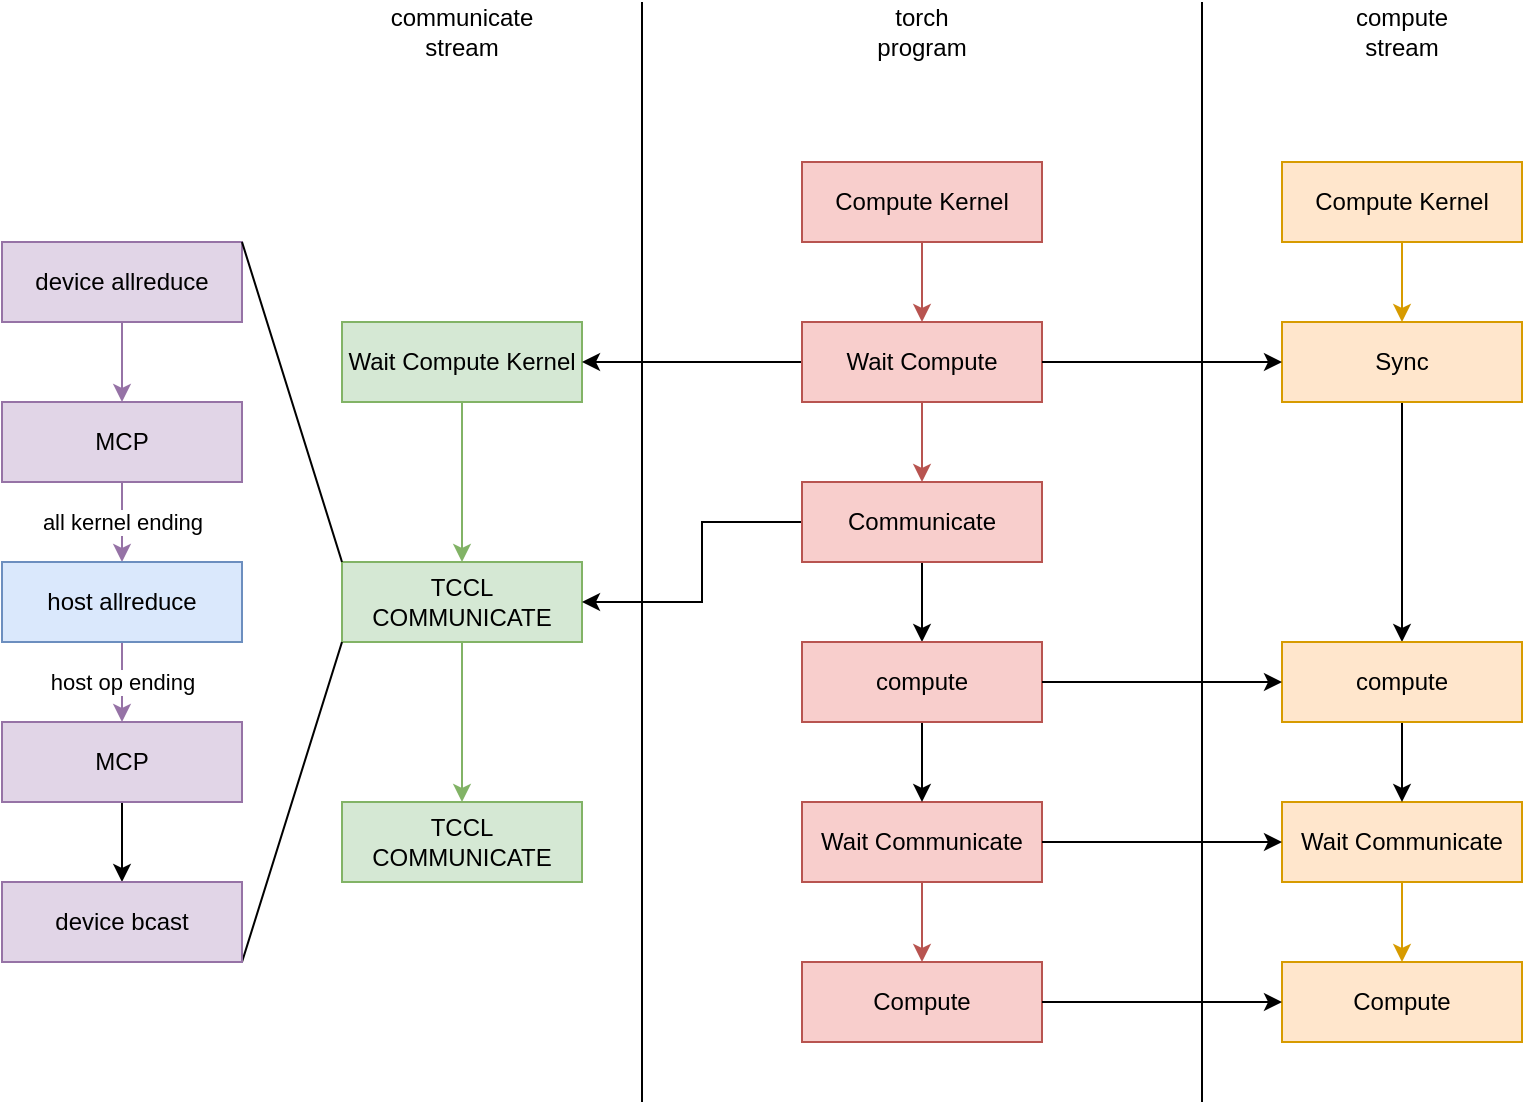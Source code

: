 <mxfile version="20.8.23" type="github">
  <diagram name="Page-1" id="evR2WpcKhbSjpmel14RK">
    <mxGraphModel dx="2074" dy="1099" grid="1" gridSize="10" guides="1" tooltips="1" connect="1" arrows="1" fold="1" page="1" pageScale="1" pageWidth="850" pageHeight="1100" math="0" shadow="0">
      <root>
        <mxCell id="0" />
        <mxCell id="1" parent="0" />
        <mxCell id="UVvk1TwP4h5ap9DMddXs-1" value="" style="edgeStyle=orthogonalEdgeStyle;rounded=0;orthogonalLoop=1;jettySize=auto;html=1;fillColor=#d5e8d4;strokeColor=#82b366;" parent="1" source="UVvk1TwP4h5ap9DMddXs-2" target="UVvk1TwP4h5ap9DMddXs-10" edge="1">
          <mxGeometry relative="1" as="geometry" />
        </mxCell>
        <mxCell id="UVvk1TwP4h5ap9DMddXs-2" value="Wait Compute Kernel" style="rounded=0;whiteSpace=wrap;html=1;fillColor=#d5e8d4;strokeColor=#82b366;" parent="1" vertex="1">
          <mxGeometry x="210" y="240" width="120" height="40" as="geometry" />
        </mxCell>
        <mxCell id="UVvk1TwP4h5ap9DMddXs-3" value="" style="edgeStyle=orthogonalEdgeStyle;rounded=0;orthogonalLoop=1;jettySize=auto;html=1;fillColor=#ffe6cc;strokeColor=#d79b00;" parent="1" source="UVvk1TwP4h5ap9DMddXs-4" target="UVvk1TwP4h5ap9DMddXs-8" edge="1">
          <mxGeometry relative="1" as="geometry" />
        </mxCell>
        <mxCell id="UVvk1TwP4h5ap9DMddXs-4" value="Compute Kernel" style="rounded=0;whiteSpace=wrap;html=1;fillColor=#ffe6cc;strokeColor=#d79b00;" parent="1" vertex="1">
          <mxGeometry x="680" y="160" width="120" height="40" as="geometry" />
        </mxCell>
        <mxCell id="UVvk1TwP4h5ap9DMddXs-5" value="" style="endArrow=none;html=1;rounded=0;" parent="1" edge="1">
          <mxGeometry width="50" height="50" relative="1" as="geometry">
            <mxPoint x="640" y="630" as="sourcePoint" />
            <mxPoint x="640" y="80" as="targetPoint" />
          </mxGeometry>
        </mxCell>
        <mxCell id="yjfkKn1GX8kxz8GeF4Fp-6" value="" style="edgeStyle=orthogonalEdgeStyle;rounded=0;orthogonalLoop=1;jettySize=auto;html=1;" edge="1" parent="1" source="UVvk1TwP4h5ap9DMddXs-8" target="yjfkKn1GX8kxz8GeF4Fp-5">
          <mxGeometry relative="1" as="geometry" />
        </mxCell>
        <mxCell id="UVvk1TwP4h5ap9DMddXs-8" value="Sync" style="rounded=0;whiteSpace=wrap;html=1;fillColor=#ffe6cc;strokeColor=#d79b00;" parent="1" vertex="1">
          <mxGeometry x="680" y="240" width="120" height="40" as="geometry" />
        </mxCell>
        <mxCell id="UVvk1TwP4h5ap9DMddXs-9" value="" style="edgeStyle=orthogonalEdgeStyle;rounded=0;orthogonalLoop=1;jettySize=auto;html=1;fillColor=#d5e8d4;strokeColor=#82b366;" parent="1" source="UVvk1TwP4h5ap9DMddXs-10" target="UVvk1TwP4h5ap9DMddXs-14" edge="1">
          <mxGeometry relative="1" as="geometry" />
        </mxCell>
        <mxCell id="UVvk1TwP4h5ap9DMddXs-10" value="TCCL COMMUNICATE" style="rounded=0;whiteSpace=wrap;html=1;fillColor=#d5e8d4;strokeColor=#82b366;" parent="1" vertex="1">
          <mxGeometry x="210" y="360" width="120" height="40" as="geometry" />
        </mxCell>
        <mxCell id="UVvk1TwP4h5ap9DMddXs-11" value="" style="edgeStyle=orthogonalEdgeStyle;rounded=0;orthogonalLoop=1;jettySize=auto;html=1;fillColor=#ffe6cc;strokeColor=#d79b00;" parent="1" source="UVvk1TwP4h5ap9DMddXs-12" target="UVvk1TwP4h5ap9DMddXs-15" edge="1">
          <mxGeometry relative="1" as="geometry" />
        </mxCell>
        <mxCell id="UVvk1TwP4h5ap9DMddXs-12" value="Wait Communicate" style="rounded=0;whiteSpace=wrap;html=1;fillColor=#ffe6cc;strokeColor=#d79b00;" parent="1" vertex="1">
          <mxGeometry x="680" y="480" width="120" height="40" as="geometry" />
        </mxCell>
        <mxCell id="UVvk1TwP4h5ap9DMddXs-14" value="TCCL COMMUNICATE" style="rounded=0;whiteSpace=wrap;html=1;fillColor=#d5e8d4;strokeColor=#82b366;" parent="1" vertex="1">
          <mxGeometry x="210" y="480" width="120" height="40" as="geometry" />
        </mxCell>
        <mxCell id="UVvk1TwP4h5ap9DMddXs-15" value="Compute" style="rounded=0;whiteSpace=wrap;html=1;fillColor=#ffe6cc;strokeColor=#d79b00;" parent="1" vertex="1">
          <mxGeometry x="680" y="560" width="120" height="40" as="geometry" />
        </mxCell>
        <mxCell id="UVvk1TwP4h5ap9DMddXs-16" value="communicate&lt;br&gt;stream" style="text;html=1;strokeColor=none;fillColor=none;align=center;verticalAlign=middle;whiteSpace=wrap;rounded=0;" parent="1" vertex="1">
          <mxGeometry x="240" y="80" width="60" height="30" as="geometry" />
        </mxCell>
        <mxCell id="UVvk1TwP4h5ap9DMddXs-17" value="compute&lt;br&gt;stream" style="text;html=1;strokeColor=none;fillColor=none;align=center;verticalAlign=middle;whiteSpace=wrap;rounded=0;" parent="1" vertex="1">
          <mxGeometry x="710" y="80" width="60" height="30" as="geometry" />
        </mxCell>
        <mxCell id="UVvk1TwP4h5ap9DMddXs-18" value="" style="edgeStyle=orthogonalEdgeStyle;rounded=0;orthogonalLoop=1;jettySize=auto;html=1;fillColor=#e1d5e7;strokeColor=#9673a6;" parent="1" source="UVvk1TwP4h5ap9DMddXs-19" target="UVvk1TwP4h5ap9DMddXs-21" edge="1">
          <mxGeometry relative="1" as="geometry" />
        </mxCell>
        <mxCell id="UVvk1TwP4h5ap9DMddXs-19" value="device allreduce" style="rounded=0;whiteSpace=wrap;html=1;fillColor=#e1d5e7;strokeColor=#9673a6;" parent="1" vertex="1">
          <mxGeometry x="40" y="200" width="120" height="40" as="geometry" />
        </mxCell>
        <mxCell id="UVvk1TwP4h5ap9DMddXs-20" value="all kernel ending" style="edgeStyle=orthogonalEdgeStyle;rounded=0;orthogonalLoop=1;jettySize=auto;html=1;fillColor=#e1d5e7;strokeColor=#9673a6;" parent="1" source="UVvk1TwP4h5ap9DMddXs-21" target="UVvk1TwP4h5ap9DMddXs-23" edge="1">
          <mxGeometry relative="1" as="geometry" />
        </mxCell>
        <mxCell id="UVvk1TwP4h5ap9DMddXs-21" value="MCP" style="rounded=0;whiteSpace=wrap;html=1;fillColor=#e1d5e7;strokeColor=#9673a6;" parent="1" vertex="1">
          <mxGeometry x="40" y="280" width="120" height="40" as="geometry" />
        </mxCell>
        <mxCell id="UVvk1TwP4h5ap9DMddXs-22" value="host op ending" style="edgeStyle=orthogonalEdgeStyle;rounded=0;orthogonalLoop=1;jettySize=auto;html=1;fillColor=#e1d5e7;strokeColor=#9673a6;" parent="1" source="UVvk1TwP4h5ap9DMddXs-23" target="UVvk1TwP4h5ap9DMddXs-24" edge="1">
          <mxGeometry relative="1" as="geometry">
            <Array as="points">
              <mxPoint x="100" y="420" />
              <mxPoint x="100" y="420" />
            </Array>
          </mxGeometry>
        </mxCell>
        <mxCell id="UVvk1TwP4h5ap9DMddXs-23" value="host allreduce" style="rounded=0;whiteSpace=wrap;html=1;fillColor=#dae8fc;strokeColor=#6c8ebf;" parent="1" vertex="1">
          <mxGeometry x="40" y="360" width="120" height="40" as="geometry" />
        </mxCell>
        <mxCell id="UVvk1TwP4h5ap9DMddXs-45" value="" style="edgeStyle=orthogonalEdgeStyle;rounded=0;orthogonalLoop=1;jettySize=auto;html=1;" parent="1" source="UVvk1TwP4h5ap9DMddXs-24" target="UVvk1TwP4h5ap9DMddXs-44" edge="1">
          <mxGeometry relative="1" as="geometry" />
        </mxCell>
        <mxCell id="UVvk1TwP4h5ap9DMddXs-24" value="MCP" style="rounded=0;whiteSpace=wrap;html=1;fillColor=#e1d5e7;strokeColor=#9673a6;" parent="1" vertex="1">
          <mxGeometry x="40" y="440" width="120" height="40" as="geometry" />
        </mxCell>
        <mxCell id="UVvk1TwP4h5ap9DMddXs-25" value="" style="endArrow=none;html=1;rounded=0;entryX=0;entryY=0;entryDx=0;entryDy=0;exitX=1;exitY=0;exitDx=0;exitDy=0;" parent="1" source="UVvk1TwP4h5ap9DMddXs-19" target="UVvk1TwP4h5ap9DMddXs-10" edge="1">
          <mxGeometry width="50" height="50" relative="1" as="geometry">
            <mxPoint x="180" y="570" as="sourcePoint" />
            <mxPoint x="230" y="520" as="targetPoint" />
          </mxGeometry>
        </mxCell>
        <mxCell id="UVvk1TwP4h5ap9DMddXs-26" value="" style="endArrow=none;html=1;rounded=0;entryX=0;entryY=1;entryDx=0;entryDy=0;exitX=1;exitY=1;exitDx=0;exitDy=0;" parent="1" source="UVvk1TwP4h5ap9DMddXs-44" target="UVvk1TwP4h5ap9DMddXs-10" edge="1">
          <mxGeometry width="50" height="50" relative="1" as="geometry">
            <mxPoint x="100" y="210" as="sourcePoint" />
            <mxPoint x="220" y="370" as="targetPoint" />
          </mxGeometry>
        </mxCell>
        <mxCell id="UVvk1TwP4h5ap9DMddXs-27" value="" style="endArrow=none;html=1;rounded=0;" parent="1" edge="1">
          <mxGeometry width="50" height="50" relative="1" as="geometry">
            <mxPoint x="360" y="630" as="sourcePoint" />
            <mxPoint x="360" y="80" as="targetPoint" />
          </mxGeometry>
        </mxCell>
        <mxCell id="UVvk1TwP4h5ap9DMddXs-28" value="" style="edgeStyle=orthogonalEdgeStyle;rounded=0;orthogonalLoop=1;jettySize=auto;html=1;fillColor=#f8cecc;strokeColor=#b85450;" parent="1" source="UVvk1TwP4h5ap9DMddXs-29" target="UVvk1TwP4h5ap9DMddXs-31" edge="1">
          <mxGeometry relative="1" as="geometry" />
        </mxCell>
        <mxCell id="UVvk1TwP4h5ap9DMddXs-29" value="Compute Kernel" style="rounded=0;whiteSpace=wrap;html=1;fillColor=#f8cecc;strokeColor=#b85450;" parent="1" vertex="1">
          <mxGeometry x="440" y="160" width="120" height="40" as="geometry" />
        </mxCell>
        <mxCell id="UVvk1TwP4h5ap9DMddXs-30" value="" style="edgeStyle=orthogonalEdgeStyle;rounded=0;orthogonalLoop=1;jettySize=auto;html=1;fillColor=#f8cecc;strokeColor=#b85450;" parent="1" source="UVvk1TwP4h5ap9DMddXs-31" target="UVvk1TwP4h5ap9DMddXs-33" edge="1">
          <mxGeometry relative="1" as="geometry" />
        </mxCell>
        <mxCell id="UVvk1TwP4h5ap9DMddXs-36" value="" style="edgeStyle=orthogonalEdgeStyle;rounded=0;orthogonalLoop=1;jettySize=auto;html=1;" parent="1" source="UVvk1TwP4h5ap9DMddXs-31" target="UVvk1TwP4h5ap9DMddXs-2" edge="1">
          <mxGeometry relative="1" as="geometry" />
        </mxCell>
        <mxCell id="UVvk1TwP4h5ap9DMddXs-31" value="Wait Compute" style="rounded=0;whiteSpace=wrap;html=1;fillColor=#f8cecc;strokeColor=#b85450;" parent="1" vertex="1">
          <mxGeometry x="440" y="240" width="120" height="40" as="geometry" />
        </mxCell>
        <mxCell id="UVvk1TwP4h5ap9DMddXs-40" value="" style="edgeStyle=orthogonalEdgeStyle;rounded=0;orthogonalLoop=1;jettySize=auto;html=1;exitX=0;exitY=0.5;exitDx=0;exitDy=0;entryX=1;entryY=0.5;entryDx=0;entryDy=0;" parent="1" source="UVvk1TwP4h5ap9DMddXs-33" target="UVvk1TwP4h5ap9DMddXs-10" edge="1">
          <mxGeometry relative="1" as="geometry">
            <Array as="points">
              <mxPoint x="390" y="340" />
              <mxPoint x="390" y="380" />
            </Array>
          </mxGeometry>
        </mxCell>
        <mxCell id="yjfkKn1GX8kxz8GeF4Fp-3" value="" style="edgeStyle=orthogonalEdgeStyle;rounded=0;orthogonalLoop=1;jettySize=auto;html=1;" edge="1" parent="1" source="UVvk1TwP4h5ap9DMddXs-33" target="yjfkKn1GX8kxz8GeF4Fp-1">
          <mxGeometry relative="1" as="geometry" />
        </mxCell>
        <mxCell id="UVvk1TwP4h5ap9DMddXs-33" value="Communicate" style="rounded=0;whiteSpace=wrap;html=1;fillColor=#f8cecc;strokeColor=#b85450;" parent="1" vertex="1">
          <mxGeometry x="440" y="320" width="120" height="40" as="geometry" />
        </mxCell>
        <mxCell id="UVvk1TwP4h5ap9DMddXs-34" value="Compute" style="rounded=0;whiteSpace=wrap;html=1;fillColor=#f8cecc;strokeColor=#b85450;" parent="1" vertex="1">
          <mxGeometry x="440" y="560" width="120" height="40" as="geometry" />
        </mxCell>
        <mxCell id="UVvk1TwP4h5ap9DMddXs-39" value="" style="edgeStyle=orthogonalEdgeStyle;rounded=0;orthogonalLoop=1;jettySize=auto;html=1;fillColor=#f8cecc;strokeColor=#b85450;" parent="1" source="UVvk1TwP4h5ap9DMddXs-35" target="UVvk1TwP4h5ap9DMddXs-34" edge="1">
          <mxGeometry relative="1" as="geometry" />
        </mxCell>
        <mxCell id="UVvk1TwP4h5ap9DMddXs-35" value="Wait Communicate" style="rounded=0;whiteSpace=wrap;html=1;fillColor=#f8cecc;strokeColor=#b85450;" parent="1" vertex="1">
          <mxGeometry x="440" y="480" width="120" height="40" as="geometry" />
        </mxCell>
        <mxCell id="UVvk1TwP4h5ap9DMddXs-37" value="" style="edgeStyle=orthogonalEdgeStyle;rounded=0;orthogonalLoop=1;jettySize=auto;html=1;exitX=1;exitY=0.5;exitDx=0;exitDy=0;entryX=0;entryY=0.5;entryDx=0;entryDy=0;" parent="1" source="UVvk1TwP4h5ap9DMddXs-31" target="UVvk1TwP4h5ap9DMddXs-8" edge="1">
          <mxGeometry relative="1" as="geometry">
            <mxPoint x="450" y="270" as="sourcePoint" />
            <mxPoint x="340" y="270" as="targetPoint" />
            <Array as="points">
              <mxPoint x="620" y="260" />
              <mxPoint x="620" y="260" />
            </Array>
          </mxGeometry>
        </mxCell>
        <mxCell id="UVvk1TwP4h5ap9DMddXs-41" value="" style="edgeStyle=orthogonalEdgeStyle;rounded=0;orthogonalLoop=1;jettySize=auto;html=1;exitX=1;exitY=0.5;exitDx=0;exitDy=0;entryX=0;entryY=0.5;entryDx=0;entryDy=0;" parent="1" source="UVvk1TwP4h5ap9DMddXs-35" target="UVvk1TwP4h5ap9DMddXs-12" edge="1">
          <mxGeometry relative="1" as="geometry">
            <mxPoint x="460" y="280" as="sourcePoint" />
            <mxPoint x="350" y="280" as="targetPoint" />
            <Array as="points">
              <mxPoint x="620" y="500" />
              <mxPoint x="620" y="500" />
            </Array>
          </mxGeometry>
        </mxCell>
        <mxCell id="UVvk1TwP4h5ap9DMddXs-42" value="" style="edgeStyle=orthogonalEdgeStyle;rounded=0;orthogonalLoop=1;jettySize=auto;html=1;exitX=1;exitY=0.5;exitDx=0;exitDy=0;entryX=0;entryY=0.5;entryDx=0;entryDy=0;" parent="1" source="UVvk1TwP4h5ap9DMddXs-34" target="UVvk1TwP4h5ap9DMddXs-15" edge="1">
          <mxGeometry relative="1" as="geometry">
            <mxPoint x="570" y="270" as="sourcePoint" />
            <mxPoint x="690" y="270" as="targetPoint" />
            <Array as="points">
              <mxPoint x="610" y="580" />
              <mxPoint x="610" y="580" />
            </Array>
          </mxGeometry>
        </mxCell>
        <mxCell id="UVvk1TwP4h5ap9DMddXs-43" value="torch&lt;br&gt;program" style="text;html=1;strokeColor=none;fillColor=none;align=center;verticalAlign=middle;whiteSpace=wrap;rounded=0;" parent="1" vertex="1">
          <mxGeometry x="470" y="80" width="60" height="30" as="geometry" />
        </mxCell>
        <mxCell id="UVvk1TwP4h5ap9DMddXs-44" value="device bcast" style="rounded=0;whiteSpace=wrap;html=1;fillColor=#e1d5e7;strokeColor=#9673a6;" parent="1" vertex="1">
          <mxGeometry x="40" y="520" width="120" height="40" as="geometry" />
        </mxCell>
        <mxCell id="yjfkKn1GX8kxz8GeF4Fp-4" value="" style="edgeStyle=orthogonalEdgeStyle;rounded=0;orthogonalLoop=1;jettySize=auto;html=1;" edge="1" parent="1" source="yjfkKn1GX8kxz8GeF4Fp-1" target="UVvk1TwP4h5ap9DMddXs-35">
          <mxGeometry relative="1" as="geometry" />
        </mxCell>
        <mxCell id="yjfkKn1GX8kxz8GeF4Fp-1" value="compute" style="rounded=0;whiteSpace=wrap;html=1;fillColor=#f8cecc;strokeColor=#b85450;" vertex="1" parent="1">
          <mxGeometry x="440" y="400" width="120" height="40" as="geometry" />
        </mxCell>
        <mxCell id="yjfkKn1GX8kxz8GeF4Fp-7" value="" style="edgeStyle=orthogonalEdgeStyle;rounded=0;orthogonalLoop=1;jettySize=auto;html=1;" edge="1" parent="1" source="yjfkKn1GX8kxz8GeF4Fp-5" target="UVvk1TwP4h5ap9DMddXs-12">
          <mxGeometry relative="1" as="geometry" />
        </mxCell>
        <mxCell id="yjfkKn1GX8kxz8GeF4Fp-5" value="compute" style="rounded=0;whiteSpace=wrap;html=1;fillColor=#ffe6cc;strokeColor=#d79b00;" vertex="1" parent="1">
          <mxGeometry x="680" y="400" width="120" height="40" as="geometry" />
        </mxCell>
        <mxCell id="yjfkKn1GX8kxz8GeF4Fp-8" value="" style="edgeStyle=orthogonalEdgeStyle;rounded=0;orthogonalLoop=1;jettySize=auto;html=1;exitX=1;exitY=0.5;exitDx=0;exitDy=0;entryX=0;entryY=0.5;entryDx=0;entryDy=0;" edge="1" parent="1" source="yjfkKn1GX8kxz8GeF4Fp-1" target="yjfkKn1GX8kxz8GeF4Fp-5">
          <mxGeometry relative="1" as="geometry">
            <mxPoint x="560" y="419.5" as="sourcePoint" />
            <mxPoint x="640" y="420" as="targetPoint" />
            <Array as="points" />
          </mxGeometry>
        </mxCell>
      </root>
    </mxGraphModel>
  </diagram>
</mxfile>

